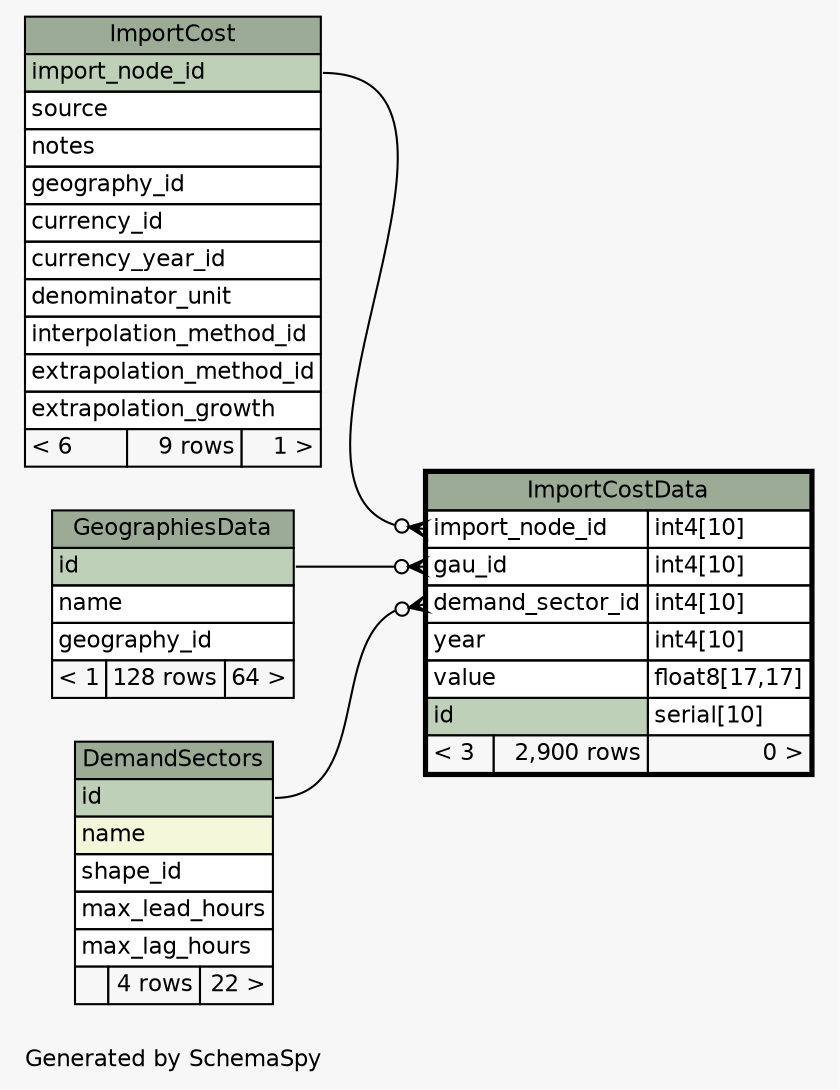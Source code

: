 // dot 2.38.0 on Windows 10 10.0
// SchemaSpy rev 590
digraph "oneDegreeRelationshipsDiagram" {
  graph [
    rankdir="RL"
    bgcolor="#f7f7f7"
    label="\nGenerated by SchemaSpy"
    labeljust="l"
    nodesep="0.18"
    ranksep="0.46"
    fontname="Helvetica"
    fontsize="11"
  ];
  node [
    fontname="Helvetica"
    fontsize="11"
    shape="plaintext"
  ];
  edge [
    arrowsize="0.8"
  ];
  "ImportCostData":"demand_sector_id":w -> "DemandSectors":"id":e [arrowhead=none dir=back arrowtail=crowodot];
  "ImportCostData":"gau_id":w -> "GeographiesData":"id":e [arrowhead=none dir=back arrowtail=crowodot];
  "ImportCostData":"import_node_id":w -> "ImportCost":"import_node_id":e [arrowhead=none dir=back arrowtail=crowodot];
  "DemandSectors" [
    label=<
    <TABLE BORDER="0" CELLBORDER="1" CELLSPACING="0" BGCOLOR="#ffffff">
      <TR><TD COLSPAN="3" BGCOLOR="#9bab96" ALIGN="CENTER">DemandSectors</TD></TR>
      <TR><TD PORT="id" COLSPAN="3" BGCOLOR="#bed1b8" ALIGN="LEFT">id</TD></TR>
      <TR><TD PORT="name" COLSPAN="3" BGCOLOR="#f4f7da" ALIGN="LEFT">name</TD></TR>
      <TR><TD PORT="shape_id" COLSPAN="3" ALIGN="LEFT">shape_id</TD></TR>
      <TR><TD PORT="max_lead_hours" COLSPAN="3" ALIGN="LEFT">max_lead_hours</TD></TR>
      <TR><TD PORT="max_lag_hours" COLSPAN="3" ALIGN="LEFT">max_lag_hours</TD></TR>
      <TR><TD ALIGN="LEFT" BGCOLOR="#f7f7f7">  </TD><TD ALIGN="RIGHT" BGCOLOR="#f7f7f7">4 rows</TD><TD ALIGN="RIGHT" BGCOLOR="#f7f7f7">22 &gt;</TD></TR>
    </TABLE>>
    URL="DemandSectors.html"
    tooltip="DemandSectors"
  ];
  "GeographiesData" [
    label=<
    <TABLE BORDER="0" CELLBORDER="1" CELLSPACING="0" BGCOLOR="#ffffff">
      <TR><TD COLSPAN="3" BGCOLOR="#9bab96" ALIGN="CENTER">GeographiesData</TD></TR>
      <TR><TD PORT="id" COLSPAN="3" BGCOLOR="#bed1b8" ALIGN="LEFT">id</TD></TR>
      <TR><TD PORT="name" COLSPAN="3" ALIGN="LEFT">name</TD></TR>
      <TR><TD PORT="geography_id" COLSPAN="3" ALIGN="LEFT">geography_id</TD></TR>
      <TR><TD ALIGN="LEFT" BGCOLOR="#f7f7f7">&lt; 1</TD><TD ALIGN="RIGHT" BGCOLOR="#f7f7f7">128 rows</TD><TD ALIGN="RIGHT" BGCOLOR="#f7f7f7">64 &gt;</TD></TR>
    </TABLE>>
    URL="GeographiesData.html"
    tooltip="GeographiesData"
  ];
  "ImportCost" [
    label=<
    <TABLE BORDER="0" CELLBORDER="1" CELLSPACING="0" BGCOLOR="#ffffff">
      <TR><TD COLSPAN="3" BGCOLOR="#9bab96" ALIGN="CENTER">ImportCost</TD></TR>
      <TR><TD PORT="import_node_id" COLSPAN="3" BGCOLOR="#bed1b8" ALIGN="LEFT">import_node_id</TD></TR>
      <TR><TD PORT="source" COLSPAN="3" ALIGN="LEFT">source</TD></TR>
      <TR><TD PORT="notes" COLSPAN="3" ALIGN="LEFT">notes</TD></TR>
      <TR><TD PORT="geography_id" COLSPAN="3" ALIGN="LEFT">geography_id</TD></TR>
      <TR><TD PORT="currency_id" COLSPAN="3" ALIGN="LEFT">currency_id</TD></TR>
      <TR><TD PORT="currency_year_id" COLSPAN="3" ALIGN="LEFT">currency_year_id</TD></TR>
      <TR><TD PORT="denominator_unit" COLSPAN="3" ALIGN="LEFT">denominator_unit</TD></TR>
      <TR><TD PORT="interpolation_method_id" COLSPAN="3" ALIGN="LEFT">interpolation_method_id</TD></TR>
      <TR><TD PORT="extrapolation_method_id" COLSPAN="3" ALIGN="LEFT">extrapolation_method_id</TD></TR>
      <TR><TD PORT="extrapolation_growth" COLSPAN="3" ALIGN="LEFT">extrapolation_growth</TD></TR>
      <TR><TD ALIGN="LEFT" BGCOLOR="#f7f7f7">&lt; 6</TD><TD ALIGN="RIGHT" BGCOLOR="#f7f7f7">9 rows</TD><TD ALIGN="RIGHT" BGCOLOR="#f7f7f7">1 &gt;</TD></TR>
    </TABLE>>
    URL="ImportCost.html"
    tooltip="ImportCost"
  ];
  "ImportCostData" [
    label=<
    <TABLE BORDER="2" CELLBORDER="1" CELLSPACING="0" BGCOLOR="#ffffff">
      <TR><TD COLSPAN="3" BGCOLOR="#9bab96" ALIGN="CENTER">ImportCostData</TD></TR>
      <TR><TD PORT="import_node_id" COLSPAN="2" ALIGN="LEFT">import_node_id</TD><TD PORT="import_node_id.type" ALIGN="LEFT">int4[10]</TD></TR>
      <TR><TD PORT="gau_id" COLSPAN="2" ALIGN="LEFT">gau_id</TD><TD PORT="gau_id.type" ALIGN="LEFT">int4[10]</TD></TR>
      <TR><TD PORT="demand_sector_id" COLSPAN="2" ALIGN="LEFT">demand_sector_id</TD><TD PORT="demand_sector_id.type" ALIGN="LEFT">int4[10]</TD></TR>
      <TR><TD PORT="year" COLSPAN="2" ALIGN="LEFT">year</TD><TD PORT="year.type" ALIGN="LEFT">int4[10]</TD></TR>
      <TR><TD PORT="value" COLSPAN="2" ALIGN="LEFT">value</TD><TD PORT="value.type" ALIGN="LEFT">float8[17,17]</TD></TR>
      <TR><TD PORT="id" COLSPAN="2" BGCOLOR="#bed1b8" ALIGN="LEFT">id</TD><TD PORT="id.type" ALIGN="LEFT">serial[10]</TD></TR>
      <TR><TD ALIGN="LEFT" BGCOLOR="#f7f7f7">&lt; 3</TD><TD ALIGN="RIGHT" BGCOLOR="#f7f7f7">2,900 rows</TD><TD ALIGN="RIGHT" BGCOLOR="#f7f7f7">0 &gt;</TD></TR>
    </TABLE>>
    URL="ImportCostData.html"
    tooltip="ImportCostData"
  ];
}
